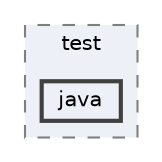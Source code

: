 digraph "src/test/java"
{
 // LATEX_PDF_SIZE
  bgcolor="transparent";
  edge [fontname=Helvetica,fontsize=10,labelfontname=Helvetica,labelfontsize=10];
  node [fontname=Helvetica,fontsize=10,shape=box,height=0.2,width=0.4];
  compound=true
  subgraph clusterdir_120ed4da3e3217b1e7fc0b4f48568e79 {
    graph [ bgcolor="#edf0f7", pencolor="grey50", label="test", fontname=Helvetica,fontsize=10 style="filled,dashed", URL="dir_120ed4da3e3217b1e7fc0b4f48568e79.html",tooltip=""]
  dir_97debbc39e3b917fca663601bb2b0709 [label="java", fillcolor="#edf0f7", color="grey25", style="filled,bold", URL="dir_97debbc39e3b917fca663601bb2b0709.html",tooltip=""];
  }
}
